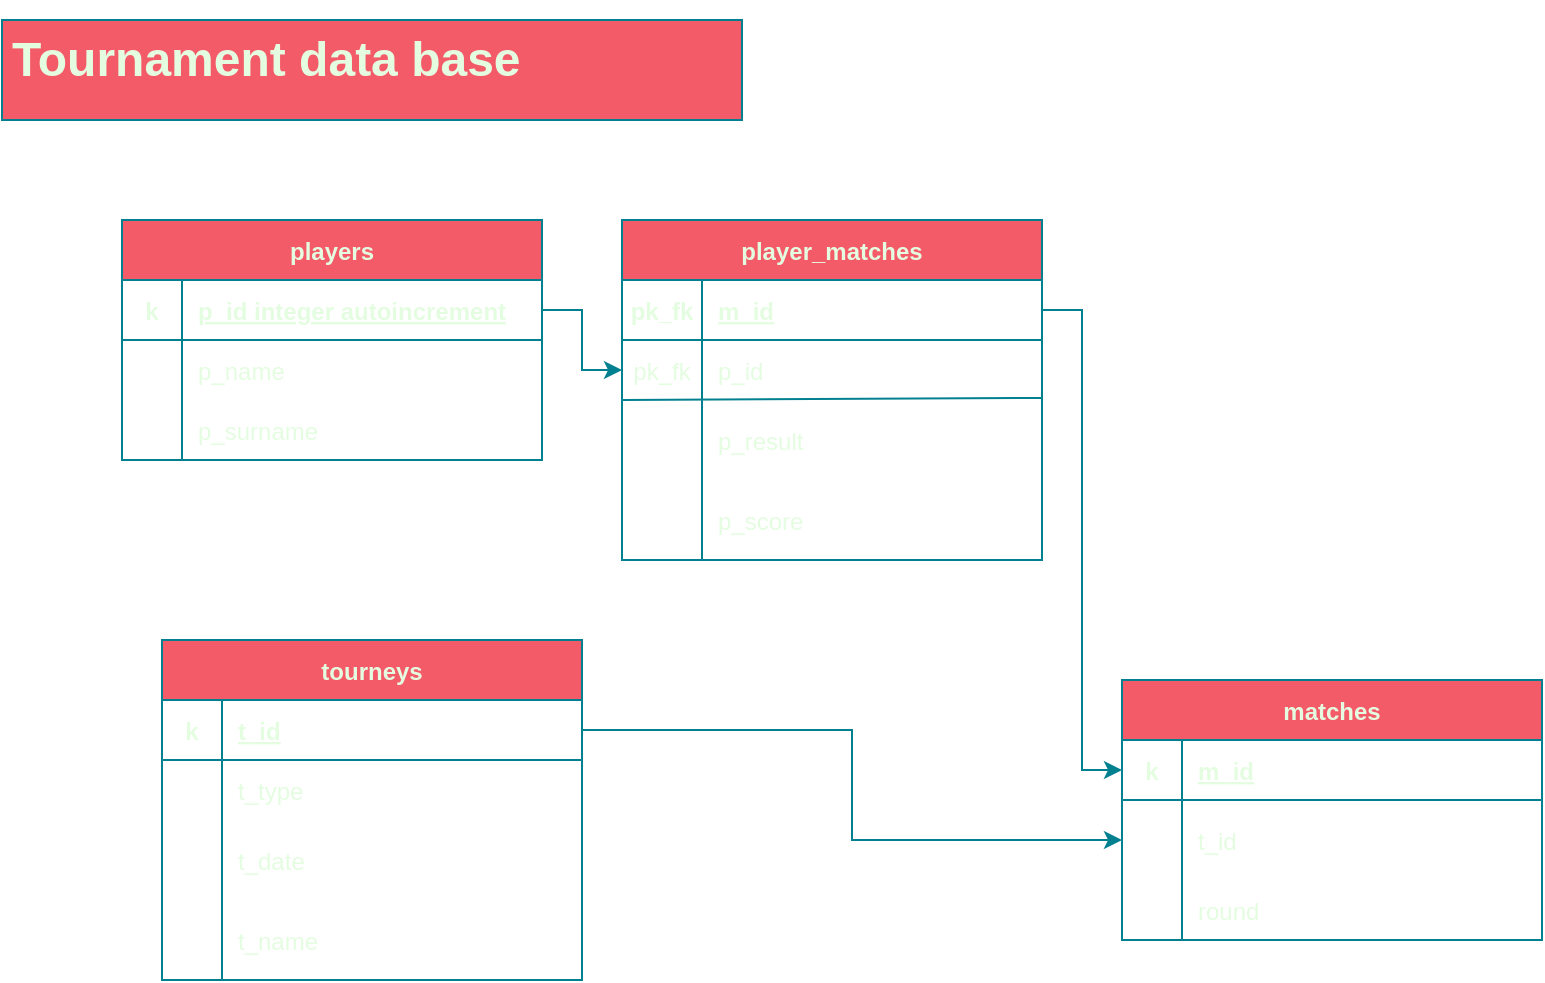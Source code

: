 <mxfile version="20.8.23" type="github">
  <diagram name="Page-1" id="8Rtd69jn0g7FauWGPaa4">
    <mxGraphModel dx="1393" dy="826" grid="1" gridSize="10" guides="1" tooltips="1" connect="1" arrows="1" fold="1" page="1" pageScale="1" pageWidth="850" pageHeight="1100" math="0" shadow="0">
      <root>
        <mxCell id="0" />
        <mxCell id="1" parent="0" />
        <mxCell id="fcfNNgxggrPZfIcGHl4g-1" value="" style="rounded=1;whiteSpace=wrap;html=1;labelBackgroundColor=none;fillColor=#F45B69;strokeColor=#028090;fontColor=#E4FDE1;" parent="1" vertex="1">
          <mxGeometry x="10" y="10" width="370" height="50" as="geometry" />
        </mxCell>
        <mxCell id="fcfNNgxggrPZfIcGHl4g-2" value="&lt;h1&gt;Tournament data base&lt;/h1&gt;" style="text;html=1;strokeColor=#028090;fillColor=#F45B69;spacing=5;spacingTop=-20;whiteSpace=wrap;overflow=hidden;rounded=0;fontColor=#E4FDE1;labelBackgroundColor=none;" parent="1" vertex="1">
          <mxGeometry x="10" y="10" width="370" height="50" as="geometry" />
        </mxCell>
        <mxCell id="fcfNNgxggrPZfIcGHl4g-4" value="players" style="shape=table;startSize=30;container=1;collapsible=1;childLayout=tableLayout;fixedRows=1;rowLines=0;fontStyle=1;align=center;resizeLast=1;fillColor=#F45B69;strokeColor=#028090;fontColor=#E4FDE1;labelBackgroundColor=none;" parent="1" vertex="1">
          <mxGeometry x="70" y="110" width="210" height="120" as="geometry" />
        </mxCell>
        <mxCell id="fcfNNgxggrPZfIcGHl4g-5" value="" style="shape=tableRow;horizontal=0;startSize=0;swimlaneHead=0;swimlaneBody=0;fillColor=none;collapsible=0;dropTarget=0;points=[[0,0.5],[1,0.5]];portConstraint=eastwest;top=0;left=0;right=0;bottom=1;labelBackgroundColor=none;strokeColor=#028090;fontColor=#E4FDE1;" parent="fcfNNgxggrPZfIcGHl4g-4" vertex="1">
          <mxGeometry y="30" width="210" height="30" as="geometry" />
        </mxCell>
        <mxCell id="fcfNNgxggrPZfIcGHl4g-6" value="k" style="shape=partialRectangle;connectable=0;fillColor=none;top=0;left=0;bottom=0;right=0;fontStyle=1;overflow=hidden;labelBackgroundColor=none;strokeColor=#028090;fontColor=#E4FDE1;" parent="fcfNNgxggrPZfIcGHl4g-5" vertex="1">
          <mxGeometry width="30" height="30" as="geometry">
            <mxRectangle width="30" height="30" as="alternateBounds" />
          </mxGeometry>
        </mxCell>
        <mxCell id="fcfNNgxggrPZfIcGHl4g-7" value="p_id integer autoincrement" style="shape=partialRectangle;connectable=0;fillColor=none;top=0;left=0;bottom=0;right=0;align=left;spacingLeft=6;fontStyle=5;overflow=hidden;labelBackgroundColor=none;strokeColor=#028090;fontColor=#E4FDE1;" parent="fcfNNgxggrPZfIcGHl4g-5" vertex="1">
          <mxGeometry x="30" width="180" height="30" as="geometry">
            <mxRectangle width="180" height="30" as="alternateBounds" />
          </mxGeometry>
        </mxCell>
        <mxCell id="fcfNNgxggrPZfIcGHl4g-8" value="" style="shape=tableRow;horizontal=0;startSize=0;swimlaneHead=0;swimlaneBody=0;fillColor=none;collapsible=0;dropTarget=0;points=[[0,0.5],[1,0.5]];portConstraint=eastwest;top=0;left=0;right=0;bottom=0;labelBackgroundColor=none;strokeColor=#028090;fontColor=#E4FDE1;" parent="fcfNNgxggrPZfIcGHl4g-4" vertex="1">
          <mxGeometry y="60" width="210" height="30" as="geometry" />
        </mxCell>
        <mxCell id="fcfNNgxggrPZfIcGHl4g-9" value="" style="shape=partialRectangle;connectable=0;fillColor=none;top=0;left=0;bottom=0;right=0;editable=1;overflow=hidden;labelBackgroundColor=none;strokeColor=#028090;fontColor=#E4FDE1;" parent="fcfNNgxggrPZfIcGHl4g-8" vertex="1">
          <mxGeometry width="30" height="30" as="geometry">
            <mxRectangle width="30" height="30" as="alternateBounds" />
          </mxGeometry>
        </mxCell>
        <mxCell id="fcfNNgxggrPZfIcGHl4g-10" value="p_name   " style="shape=partialRectangle;connectable=0;fillColor=none;top=0;left=0;bottom=0;right=0;align=left;spacingLeft=6;overflow=hidden;labelBackgroundColor=none;strokeColor=#028090;fontColor=#E4FDE1;" parent="fcfNNgxggrPZfIcGHl4g-8" vertex="1">
          <mxGeometry x="30" width="180" height="30" as="geometry">
            <mxRectangle width="180" height="30" as="alternateBounds" />
          </mxGeometry>
        </mxCell>
        <mxCell id="fcfNNgxggrPZfIcGHl4g-11" value="" style="shape=tableRow;horizontal=0;startSize=0;swimlaneHead=0;swimlaneBody=0;fillColor=none;collapsible=0;dropTarget=0;points=[[0,0.5],[1,0.5]];portConstraint=eastwest;top=0;left=0;right=0;bottom=0;labelBackgroundColor=none;strokeColor=#028090;fontColor=#E4FDE1;" parent="fcfNNgxggrPZfIcGHl4g-4" vertex="1">
          <mxGeometry y="90" width="210" height="30" as="geometry" />
        </mxCell>
        <mxCell id="fcfNNgxggrPZfIcGHl4g-12" value="" style="shape=partialRectangle;connectable=0;fillColor=none;top=0;left=0;bottom=0;right=0;editable=1;overflow=hidden;labelBackgroundColor=none;strokeColor=#028090;fontColor=#E4FDE1;" parent="fcfNNgxggrPZfIcGHl4g-11" vertex="1">
          <mxGeometry width="30" height="30" as="geometry">
            <mxRectangle width="30" height="30" as="alternateBounds" />
          </mxGeometry>
        </mxCell>
        <mxCell id="fcfNNgxggrPZfIcGHl4g-13" value="p_surname" style="shape=partialRectangle;connectable=0;fillColor=none;top=0;left=0;bottom=0;right=0;align=left;spacingLeft=6;overflow=hidden;labelBackgroundColor=none;strokeColor=#028090;fontColor=#E4FDE1;" parent="fcfNNgxggrPZfIcGHl4g-11" vertex="1">
          <mxGeometry x="30" width="180" height="30" as="geometry">
            <mxRectangle width="180" height="30" as="alternateBounds" />
          </mxGeometry>
        </mxCell>
        <mxCell id="fcfNNgxggrPZfIcGHl4g-17" value="matches" style="shape=table;startSize=30;container=1;collapsible=1;childLayout=tableLayout;fixedRows=1;rowLines=0;fontStyle=1;align=center;resizeLast=1;fillColor=#F45B69;strokeColor=#028090;swimlaneLine=1;fontColor=#E4FDE1;labelBackgroundColor=none;swimlaneFillColor=default;" parent="1" vertex="1">
          <mxGeometry x="570" y="340" width="210" height="130" as="geometry" />
        </mxCell>
        <mxCell id="fcfNNgxggrPZfIcGHl4g-18" value="" style="shape=tableRow;horizontal=0;startSize=0;swimlaneHead=0;swimlaneBody=0;fillColor=none;collapsible=0;dropTarget=0;points=[[0,0.5],[1,0.5]];portConstraint=eastwest;top=0;left=0;right=0;bottom=1;labelBackgroundColor=none;strokeColor=#028090;fontColor=#E4FDE1;" parent="fcfNNgxggrPZfIcGHl4g-17" vertex="1">
          <mxGeometry y="30" width="210" height="30" as="geometry" />
        </mxCell>
        <mxCell id="fcfNNgxggrPZfIcGHl4g-19" value="k" style="shape=partialRectangle;connectable=0;fillColor=none;top=0;left=0;bottom=0;right=0;fontStyle=1;overflow=hidden;labelBackgroundColor=none;strokeColor=#028090;fontColor=#E4FDE1;" parent="fcfNNgxggrPZfIcGHl4g-18" vertex="1">
          <mxGeometry width="30" height="30" as="geometry">
            <mxRectangle width="30" height="30" as="alternateBounds" />
          </mxGeometry>
        </mxCell>
        <mxCell id="fcfNNgxggrPZfIcGHl4g-20" value="m_id" style="shape=partialRectangle;connectable=0;fillColor=none;top=0;left=0;bottom=0;right=0;align=left;spacingLeft=6;fontStyle=5;overflow=hidden;labelBackgroundColor=none;strokeColor=#028090;fontColor=#E4FDE1;" parent="fcfNNgxggrPZfIcGHl4g-18" vertex="1">
          <mxGeometry x="30" width="180" height="30" as="geometry">
            <mxRectangle width="180" height="30" as="alternateBounds" />
          </mxGeometry>
        </mxCell>
        <mxCell id="fcfNNgxggrPZfIcGHl4g-24" value="" style="shape=tableRow;horizontal=0;startSize=0;swimlaneHead=0;swimlaneBody=0;fillColor=none;collapsible=0;dropTarget=0;points=[[0,0.5],[1,0.5]];portConstraint=eastwest;top=0;left=0;right=0;bottom=0;labelBackgroundColor=none;strokeColor=#028090;fontColor=#E4FDE1;" parent="fcfNNgxggrPZfIcGHl4g-17" vertex="1">
          <mxGeometry y="60" width="210" height="40" as="geometry" />
        </mxCell>
        <mxCell id="fcfNNgxggrPZfIcGHl4g-25" value="" style="shape=partialRectangle;connectable=0;fillColor=none;top=0;left=0;bottom=0;right=0;editable=1;overflow=hidden;labelBackgroundColor=none;strokeColor=#028090;fontColor=#E4FDE1;" parent="fcfNNgxggrPZfIcGHl4g-24" vertex="1">
          <mxGeometry width="30" height="40" as="geometry">
            <mxRectangle width="30" height="40" as="alternateBounds" />
          </mxGeometry>
        </mxCell>
        <mxCell id="fcfNNgxggrPZfIcGHl4g-26" value="t_id" style="shape=partialRectangle;connectable=0;fillColor=none;top=0;left=0;bottom=0;right=0;align=left;spacingLeft=6;overflow=hidden;labelBackgroundColor=none;strokeColor=#028090;fontColor=#E4FDE1;" parent="fcfNNgxggrPZfIcGHl4g-24" vertex="1">
          <mxGeometry x="30" width="180" height="40" as="geometry">
            <mxRectangle width="180" height="40" as="alternateBounds" />
          </mxGeometry>
        </mxCell>
        <mxCell id="fcfNNgxggrPZfIcGHl4g-21" value="" style="shape=tableRow;horizontal=0;startSize=0;swimlaneHead=0;swimlaneBody=0;fillColor=none;collapsible=0;dropTarget=0;points=[[0,0.5],[1,0.5]];portConstraint=eastwest;top=0;left=0;right=0;bottom=0;labelBackgroundColor=none;strokeColor=#028090;fontColor=#E4FDE1;" parent="fcfNNgxggrPZfIcGHl4g-17" vertex="1">
          <mxGeometry y="100" width="210" height="30" as="geometry" />
        </mxCell>
        <mxCell id="fcfNNgxggrPZfIcGHl4g-22" value="" style="shape=partialRectangle;connectable=0;fillColor=none;top=0;left=0;bottom=0;right=0;editable=1;overflow=hidden;labelBackgroundColor=none;strokeColor=#028090;fontColor=#E4FDE1;" parent="fcfNNgxggrPZfIcGHl4g-21" vertex="1">
          <mxGeometry width="30" height="30" as="geometry">
            <mxRectangle width="30" height="30" as="alternateBounds" />
          </mxGeometry>
        </mxCell>
        <mxCell id="fcfNNgxggrPZfIcGHl4g-23" value="" style="shape=partialRectangle;connectable=0;fillColor=none;top=0;left=0;bottom=0;right=0;align=left;spacingLeft=6;overflow=hidden;labelBackgroundColor=none;strokeColor=#028090;fontColor=#E4FDE1;" parent="fcfNNgxggrPZfIcGHl4g-21" vertex="1">
          <mxGeometry x="30" width="180" height="30" as="geometry">
            <mxRectangle width="180" height="30" as="alternateBounds" />
          </mxGeometry>
        </mxCell>
        <mxCell id="fcfNNgxggrPZfIcGHl4g-27" value="round" style="shape=partialRectangle;connectable=0;fillColor=none;top=0;left=0;bottom=0;right=0;align=left;spacingLeft=6;overflow=hidden;labelBackgroundColor=none;strokeColor=#028090;fontColor=#E4FDE1;" parent="1" vertex="1">
          <mxGeometry x="600" y="440" width="180" height="30" as="geometry">
            <mxRectangle width="180" height="40" as="alternateBounds" />
          </mxGeometry>
        </mxCell>
        <mxCell id="fcfNNgxggrPZfIcGHl4g-32" value="player_matches" style="shape=table;startSize=30;container=1;collapsible=1;childLayout=tableLayout;fixedRows=1;rowLines=0;fontStyle=1;align=center;resizeLast=1;fillColor=#F45B69;strokeColor=#028090;swimlaneLine=1;fontColor=#E4FDE1;labelBackgroundColor=none;" parent="1" vertex="1">
          <mxGeometry x="320" y="110" width="210" height="170" as="geometry" />
        </mxCell>
        <mxCell id="fcfNNgxggrPZfIcGHl4g-33" value="" style="shape=tableRow;horizontal=0;startSize=0;swimlaneHead=0;swimlaneBody=0;fillColor=none;collapsible=0;dropTarget=0;points=[[0,0.5],[1,0.5]];portConstraint=eastwest;top=0;left=0;right=0;bottom=1;labelBackgroundColor=none;strokeColor=#028090;fontColor=#E4FDE1;" parent="fcfNNgxggrPZfIcGHl4g-32" vertex="1">
          <mxGeometry y="30" width="210" height="30" as="geometry" />
        </mxCell>
        <mxCell id="fcfNNgxggrPZfIcGHl4g-34" value="pk_fk" style="shape=partialRectangle;connectable=0;fillColor=none;top=0;left=0;bottom=0;right=0;fontStyle=1;overflow=hidden;labelBackgroundColor=none;strokeColor=#028090;fontColor=#E4FDE1;" parent="fcfNNgxggrPZfIcGHl4g-33" vertex="1">
          <mxGeometry width="40" height="30" as="geometry">
            <mxRectangle width="40" height="30" as="alternateBounds" />
          </mxGeometry>
        </mxCell>
        <mxCell id="fcfNNgxggrPZfIcGHl4g-35" value="m_id" style="shape=partialRectangle;connectable=0;fillColor=none;top=0;left=0;bottom=0;right=0;align=left;spacingLeft=6;fontStyle=5;overflow=hidden;labelBackgroundColor=none;strokeColor=#028090;fontColor=#E4FDE1;" parent="fcfNNgxggrPZfIcGHl4g-33" vertex="1">
          <mxGeometry x="40" width="170" height="30" as="geometry">
            <mxRectangle width="170" height="30" as="alternateBounds" />
          </mxGeometry>
        </mxCell>
        <mxCell id="fcfNNgxggrPZfIcGHl4g-36" value="" style="shape=tableRow;horizontal=0;startSize=0;swimlaneHead=0;swimlaneBody=0;fillColor=none;collapsible=0;dropTarget=0;points=[[0,0.5],[1,0.5]];portConstraint=eastwest;top=0;left=0;right=0;bottom=0;labelBackgroundColor=none;strokeColor=#028090;fontColor=#E4FDE1;" parent="fcfNNgxggrPZfIcGHl4g-32" vertex="1">
          <mxGeometry y="60" width="210" height="30" as="geometry" />
        </mxCell>
        <mxCell id="fcfNNgxggrPZfIcGHl4g-37" value="pk_fk" style="shape=partialRectangle;connectable=0;fillColor=none;top=0;left=0;bottom=0;right=0;editable=1;overflow=hidden;labelBackgroundColor=none;strokeColor=#028090;fontColor=#E4FDE1;" parent="fcfNNgxggrPZfIcGHl4g-36" vertex="1">
          <mxGeometry width="40" height="30" as="geometry">
            <mxRectangle width="40" height="30" as="alternateBounds" />
          </mxGeometry>
        </mxCell>
        <mxCell id="fcfNNgxggrPZfIcGHl4g-38" value="p_id" style="shape=partialRectangle;connectable=0;fillColor=none;top=0;left=0;bottom=0;right=0;align=left;spacingLeft=6;overflow=hidden;labelBackgroundColor=none;strokeColor=#028090;fontColor=#E4FDE1;" parent="fcfNNgxggrPZfIcGHl4g-36" vertex="1">
          <mxGeometry x="40" width="170" height="30" as="geometry">
            <mxRectangle width="170" height="30" as="alternateBounds" />
          </mxGeometry>
        </mxCell>
        <mxCell id="fcfNNgxggrPZfIcGHl4g-39" value="" style="shape=tableRow;horizontal=0;startSize=0;swimlaneHead=0;swimlaneBody=0;fillColor=none;collapsible=0;dropTarget=0;points=[[0,0.5],[1,0.5]];portConstraint=eastwest;top=0;left=0;right=0;bottom=0;labelBackgroundColor=none;strokeColor=#028090;fontColor=#E4FDE1;" parent="fcfNNgxggrPZfIcGHl4g-32" vertex="1">
          <mxGeometry y="90" width="210" height="40" as="geometry" />
        </mxCell>
        <mxCell id="fcfNNgxggrPZfIcGHl4g-40" value="" style="shape=partialRectangle;connectable=0;fillColor=none;top=0;left=0;bottom=0;right=0;editable=1;overflow=hidden;labelBackgroundColor=none;strokeColor=#028090;fontColor=#E4FDE1;" parent="fcfNNgxggrPZfIcGHl4g-39" vertex="1">
          <mxGeometry width="40" height="40" as="geometry">
            <mxRectangle width="40" height="40" as="alternateBounds" />
          </mxGeometry>
        </mxCell>
        <mxCell id="fcfNNgxggrPZfIcGHl4g-41" value="p_result" style="shape=partialRectangle;connectable=0;fillColor=none;top=0;left=0;bottom=0;right=0;align=left;spacingLeft=6;overflow=hidden;labelBackgroundColor=none;strokeColor=#028090;fontColor=#E4FDE1;" parent="fcfNNgxggrPZfIcGHl4g-39" vertex="1">
          <mxGeometry x="40" width="170" height="40" as="geometry">
            <mxRectangle width="170" height="40" as="alternateBounds" />
          </mxGeometry>
        </mxCell>
        <mxCell id="fcfNNgxggrPZfIcGHl4g-42" value="" style="shape=tableRow;horizontal=0;startSize=0;swimlaneHead=0;swimlaneBody=0;fillColor=none;collapsible=0;dropTarget=0;points=[[0,0.5],[1,0.5]];portConstraint=eastwest;top=0;left=0;right=0;bottom=0;labelBackgroundColor=none;strokeColor=#028090;fontColor=#E4FDE1;" parent="fcfNNgxggrPZfIcGHl4g-32" vertex="1">
          <mxGeometry y="130" width="210" height="40" as="geometry" />
        </mxCell>
        <mxCell id="fcfNNgxggrPZfIcGHl4g-43" value="" style="shape=partialRectangle;connectable=0;fillColor=none;top=0;left=0;bottom=0;right=0;editable=1;overflow=hidden;labelBackgroundColor=none;strokeColor=#028090;fontColor=#E4FDE1;" parent="fcfNNgxggrPZfIcGHl4g-42" vertex="1">
          <mxGeometry width="40" height="40" as="geometry">
            <mxRectangle width="40" height="40" as="alternateBounds" />
          </mxGeometry>
        </mxCell>
        <mxCell id="fcfNNgxggrPZfIcGHl4g-44" value="p_score" style="shape=partialRectangle;connectable=0;fillColor=none;top=0;left=0;bottom=0;right=0;align=left;spacingLeft=6;overflow=hidden;labelBackgroundColor=none;strokeColor=#028090;fontColor=#E4FDE1;" parent="fcfNNgxggrPZfIcGHl4g-42" vertex="1">
          <mxGeometry x="40" width="170" height="40" as="geometry">
            <mxRectangle width="170" height="40" as="alternateBounds" />
          </mxGeometry>
        </mxCell>
        <mxCell id="fcfNNgxggrPZfIcGHl4g-45" value="" style="endArrow=none;html=1;rounded=0;entryX=1;entryY=-0.025;entryDx=0;entryDy=0;entryPerimeter=0;labelBackgroundColor=none;strokeColor=#028090;fontColor=default;" parent="fcfNNgxggrPZfIcGHl4g-32" target="fcfNNgxggrPZfIcGHl4g-39" edge="1">
          <mxGeometry width="50" height="50" relative="1" as="geometry">
            <mxPoint y="90" as="sourcePoint" />
            <mxPoint x="200" y="99" as="targetPoint" />
          </mxGeometry>
        </mxCell>
        <mxCell id="fcfNNgxggrPZfIcGHl4g-52" value="tourneys" style="shape=table;startSize=30;container=1;collapsible=1;childLayout=tableLayout;fixedRows=1;rowLines=0;fontStyle=1;align=center;resizeLast=1;fillColor=#F45B69;strokeColor=#028090;swimlaneLine=1;fontColor=#E4FDE1;labelBackgroundColor=none;" parent="1" vertex="1">
          <mxGeometry x="90" y="320" width="210" height="170" as="geometry" />
        </mxCell>
        <mxCell id="fcfNNgxggrPZfIcGHl4g-53" value="" style="shape=tableRow;horizontal=0;startSize=0;swimlaneHead=0;swimlaneBody=0;fillColor=none;collapsible=0;dropTarget=0;points=[[0,0.5],[1,0.5]];portConstraint=eastwest;top=0;left=0;right=0;bottom=1;labelBackgroundColor=none;strokeColor=#028090;fontColor=#E4FDE1;" parent="fcfNNgxggrPZfIcGHl4g-52" vertex="1">
          <mxGeometry y="30" width="210" height="30" as="geometry" />
        </mxCell>
        <mxCell id="fcfNNgxggrPZfIcGHl4g-54" value="k" style="shape=partialRectangle;connectable=0;fillColor=none;top=0;left=0;bottom=0;right=0;fontStyle=1;overflow=hidden;labelBackgroundColor=none;strokeColor=#028090;fontColor=#E4FDE1;" parent="fcfNNgxggrPZfIcGHl4g-53" vertex="1">
          <mxGeometry width="30" height="30" as="geometry">
            <mxRectangle width="30" height="30" as="alternateBounds" />
          </mxGeometry>
        </mxCell>
        <mxCell id="fcfNNgxggrPZfIcGHl4g-55" value="t_id" style="shape=partialRectangle;connectable=0;fillColor=none;top=0;left=0;bottom=0;right=0;align=left;spacingLeft=6;fontStyle=5;overflow=hidden;labelBackgroundColor=none;strokeColor=#028090;fontColor=#E4FDE1;" parent="fcfNNgxggrPZfIcGHl4g-53" vertex="1">
          <mxGeometry x="30" width="180" height="30" as="geometry">
            <mxRectangle width="180" height="30" as="alternateBounds" />
          </mxGeometry>
        </mxCell>
        <mxCell id="fcfNNgxggrPZfIcGHl4g-56" value="" style="shape=tableRow;horizontal=0;startSize=0;swimlaneHead=0;swimlaneBody=0;fillColor=none;collapsible=0;dropTarget=0;points=[[0,0.5],[1,0.5]];portConstraint=eastwest;top=0;left=0;right=0;bottom=0;labelBackgroundColor=none;strokeColor=#028090;fontColor=#E4FDE1;" parent="fcfNNgxggrPZfIcGHl4g-52" vertex="1">
          <mxGeometry y="60" width="210" height="30" as="geometry" />
        </mxCell>
        <mxCell id="fcfNNgxggrPZfIcGHl4g-57" value="" style="shape=partialRectangle;connectable=0;fillColor=none;top=0;left=0;bottom=0;right=0;editable=1;overflow=hidden;labelBackgroundColor=none;strokeColor=#028090;fontColor=#E4FDE1;" parent="fcfNNgxggrPZfIcGHl4g-56" vertex="1">
          <mxGeometry width="30" height="30" as="geometry">
            <mxRectangle width="30" height="30" as="alternateBounds" />
          </mxGeometry>
        </mxCell>
        <mxCell id="fcfNNgxggrPZfIcGHl4g-58" value="t_type" style="shape=partialRectangle;connectable=0;fillColor=none;top=0;left=0;bottom=0;right=0;align=left;spacingLeft=6;overflow=hidden;labelBackgroundColor=none;strokeColor=#028090;fontColor=#E4FDE1;" parent="fcfNNgxggrPZfIcGHl4g-56" vertex="1">
          <mxGeometry x="30" width="180" height="30" as="geometry">
            <mxRectangle width="180" height="30" as="alternateBounds" />
          </mxGeometry>
        </mxCell>
        <mxCell id="fcfNNgxggrPZfIcGHl4g-59" value="" style="shape=tableRow;horizontal=0;startSize=0;swimlaneHead=0;swimlaneBody=0;fillColor=none;collapsible=0;dropTarget=0;points=[[0,0.5],[1,0.5]];portConstraint=eastwest;top=0;left=0;right=0;bottom=0;labelBackgroundColor=none;strokeColor=#028090;fontColor=#E4FDE1;" parent="fcfNNgxggrPZfIcGHl4g-52" vertex="1">
          <mxGeometry y="90" width="210" height="40" as="geometry" />
        </mxCell>
        <mxCell id="fcfNNgxggrPZfIcGHl4g-60" value="" style="shape=partialRectangle;connectable=0;fillColor=none;top=0;left=0;bottom=0;right=0;editable=1;overflow=hidden;labelBackgroundColor=none;strokeColor=#028090;fontColor=#E4FDE1;" parent="fcfNNgxggrPZfIcGHl4g-59" vertex="1">
          <mxGeometry width="30" height="40" as="geometry">
            <mxRectangle width="30" height="40" as="alternateBounds" />
          </mxGeometry>
        </mxCell>
        <mxCell id="fcfNNgxggrPZfIcGHl4g-61" value="t_date" style="shape=partialRectangle;connectable=0;fillColor=none;top=0;left=0;bottom=0;right=0;align=left;spacingLeft=6;overflow=hidden;labelBackgroundColor=none;strokeColor=#028090;fontColor=#E4FDE1;" parent="fcfNNgxggrPZfIcGHl4g-59" vertex="1">
          <mxGeometry x="30" width="180" height="40" as="geometry">
            <mxRectangle width="180" height="40" as="alternateBounds" />
          </mxGeometry>
        </mxCell>
        <mxCell id="fcfNNgxggrPZfIcGHl4g-62" value="" style="shape=tableRow;horizontal=0;startSize=0;swimlaneHead=0;swimlaneBody=0;fillColor=none;collapsible=0;dropTarget=0;points=[[0,0.5],[1,0.5]];portConstraint=eastwest;top=0;left=0;right=0;bottom=0;labelBackgroundColor=none;strokeColor=#028090;fontColor=#E4FDE1;" parent="fcfNNgxggrPZfIcGHl4g-52" vertex="1">
          <mxGeometry y="130" width="210" height="40" as="geometry" />
        </mxCell>
        <mxCell id="fcfNNgxggrPZfIcGHl4g-63" value="" style="shape=partialRectangle;connectable=0;fillColor=none;top=0;left=0;bottom=0;right=0;editable=1;overflow=hidden;labelBackgroundColor=none;strokeColor=#028090;fontColor=#E4FDE1;" parent="fcfNNgxggrPZfIcGHl4g-62" vertex="1">
          <mxGeometry width="30" height="40" as="geometry">
            <mxRectangle width="30" height="40" as="alternateBounds" />
          </mxGeometry>
        </mxCell>
        <mxCell id="fcfNNgxggrPZfIcGHl4g-64" value="t_name" style="shape=partialRectangle;connectable=0;fillColor=none;top=0;left=0;bottom=0;right=0;align=left;spacingLeft=6;overflow=hidden;labelBackgroundColor=none;strokeColor=#028090;fontColor=#E4FDE1;" parent="fcfNNgxggrPZfIcGHl4g-62" vertex="1">
          <mxGeometry x="30" width="180" height="40" as="geometry">
            <mxRectangle width="180" height="40" as="alternateBounds" />
          </mxGeometry>
        </mxCell>
        <mxCell id="fcfNNgxggrPZfIcGHl4g-73" style="edgeStyle=orthogonalEdgeStyle;rounded=0;orthogonalLoop=1;jettySize=auto;html=1;exitX=1;exitY=0.5;exitDx=0;exitDy=0;labelBackgroundColor=none;strokeColor=#028090;fontColor=default;" parent="1" source="fcfNNgxggrPZfIcGHl4g-5" target="fcfNNgxggrPZfIcGHl4g-36" edge="1">
          <mxGeometry relative="1" as="geometry" />
        </mxCell>
        <mxCell id="fcfNNgxggrPZfIcGHl4g-75" style="edgeStyle=orthogonalEdgeStyle;rounded=0;orthogonalLoop=1;jettySize=auto;html=1;exitX=1;exitY=0.5;exitDx=0;exitDy=0;entryX=0;entryY=0.5;entryDx=0;entryDy=0;labelBackgroundColor=none;strokeColor=#028090;fontColor=default;" parent="1" source="fcfNNgxggrPZfIcGHl4g-33" target="fcfNNgxggrPZfIcGHl4g-18" edge="1">
          <mxGeometry relative="1" as="geometry" />
        </mxCell>
        <mxCell id="fcfNNgxggrPZfIcGHl4g-77" style="edgeStyle=orthogonalEdgeStyle;rounded=0;orthogonalLoop=1;jettySize=auto;html=1;exitX=1;exitY=0.5;exitDx=0;exitDy=0;entryX=0;entryY=0.5;entryDx=0;entryDy=0;labelBackgroundColor=none;strokeColor=#028090;fontColor=default;" parent="1" source="fcfNNgxggrPZfIcGHl4g-53" target="fcfNNgxggrPZfIcGHl4g-24" edge="1">
          <mxGeometry relative="1" as="geometry" />
        </mxCell>
      </root>
    </mxGraphModel>
  </diagram>
</mxfile>

